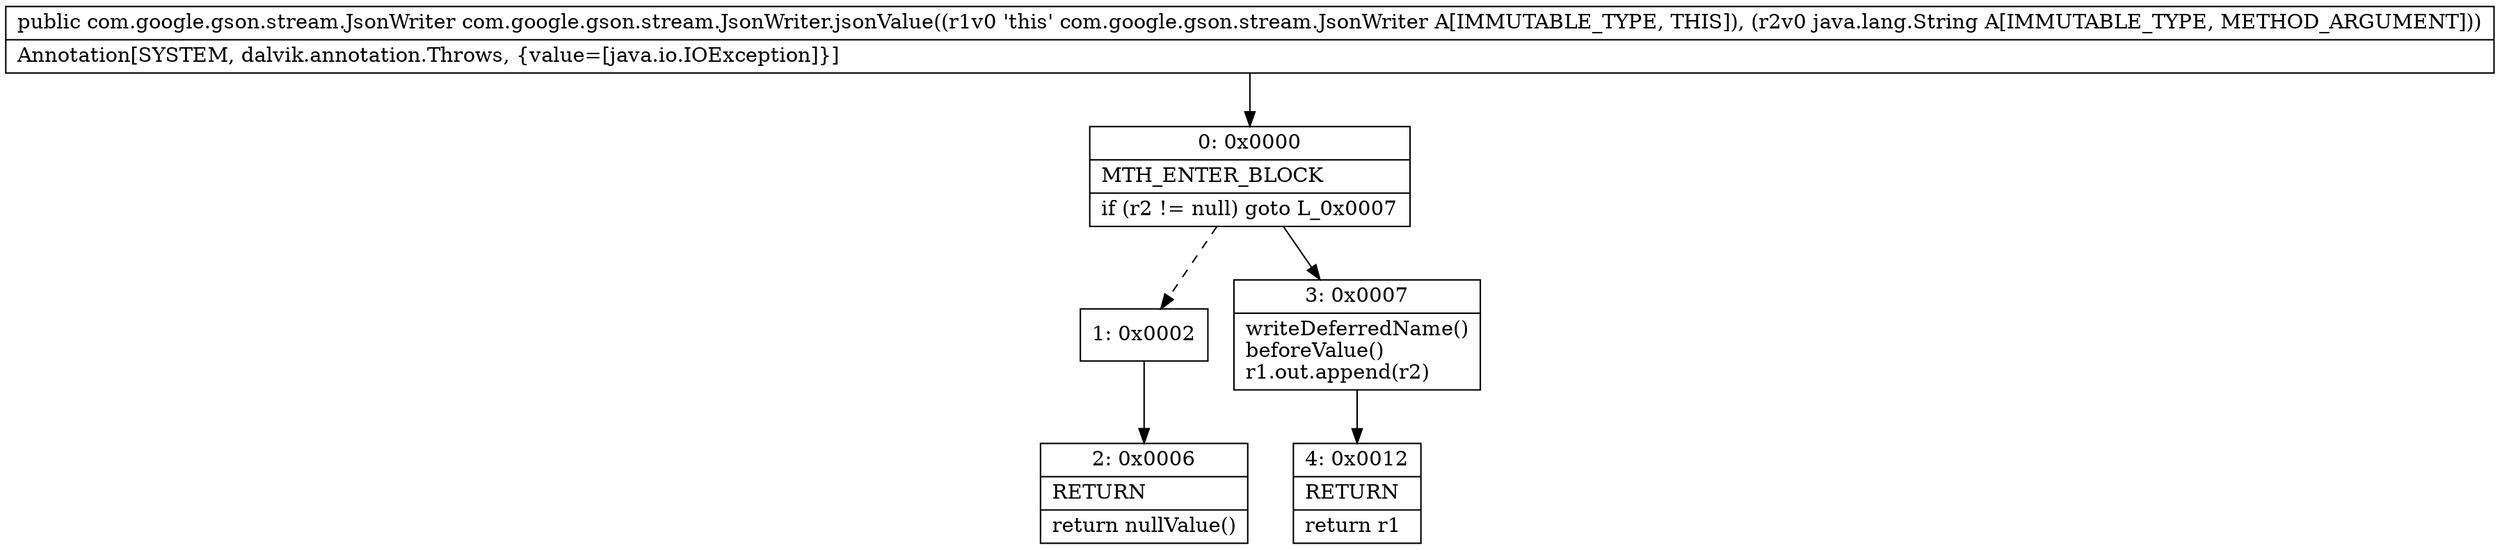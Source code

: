 digraph "CFG forcom.google.gson.stream.JsonWriter.jsonValue(Ljava\/lang\/String;)Lcom\/google\/gson\/stream\/JsonWriter;" {
Node_0 [shape=record,label="{0\:\ 0x0000|MTH_ENTER_BLOCK\l|if (r2 != null) goto L_0x0007\l}"];
Node_1 [shape=record,label="{1\:\ 0x0002}"];
Node_2 [shape=record,label="{2\:\ 0x0006|RETURN\l|return nullValue()\l}"];
Node_3 [shape=record,label="{3\:\ 0x0007|writeDeferredName()\lbeforeValue()\lr1.out.append(r2)\l}"];
Node_4 [shape=record,label="{4\:\ 0x0012|RETURN\l|return r1\l}"];
MethodNode[shape=record,label="{public com.google.gson.stream.JsonWriter com.google.gson.stream.JsonWriter.jsonValue((r1v0 'this' com.google.gson.stream.JsonWriter A[IMMUTABLE_TYPE, THIS]), (r2v0 java.lang.String A[IMMUTABLE_TYPE, METHOD_ARGUMENT]))  | Annotation[SYSTEM, dalvik.annotation.Throws, \{value=[java.io.IOException]\}]\l}"];
MethodNode -> Node_0;
Node_0 -> Node_1[style=dashed];
Node_0 -> Node_3;
Node_1 -> Node_2;
Node_3 -> Node_4;
}

